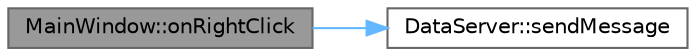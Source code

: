 digraph "MainWindow::onRightClick"
{
 // LATEX_PDF_SIZE
  bgcolor="transparent";
  edge [fontname=Helvetica,fontsize=10,labelfontname=Helvetica,labelfontsize=10];
  node [fontname=Helvetica,fontsize=10,shape=box,height=0.2,width=0.4];
  rankdir="LR";
  Node1 [id="Node000001",label="MainWindow::onRightClick",height=0.2,width=0.4,color="gray40", fillcolor="grey60", style="filled", fontcolor="black",tooltip="Handles the right button click."];
  Node1 -> Node2 [id="edge1_Node000001_Node000002",color="steelblue1",style="solid",tooltip=" "];
  Node2 [id="Node000002",label="DataServer::sendMessage",height=0.2,width=0.4,color="grey40", fillcolor="white", style="filled",URL="$class_data_server.html#a4e8536577723f07c1d5250af91d84bab",tooltip="Sends a text message to all connected clients."];
}
